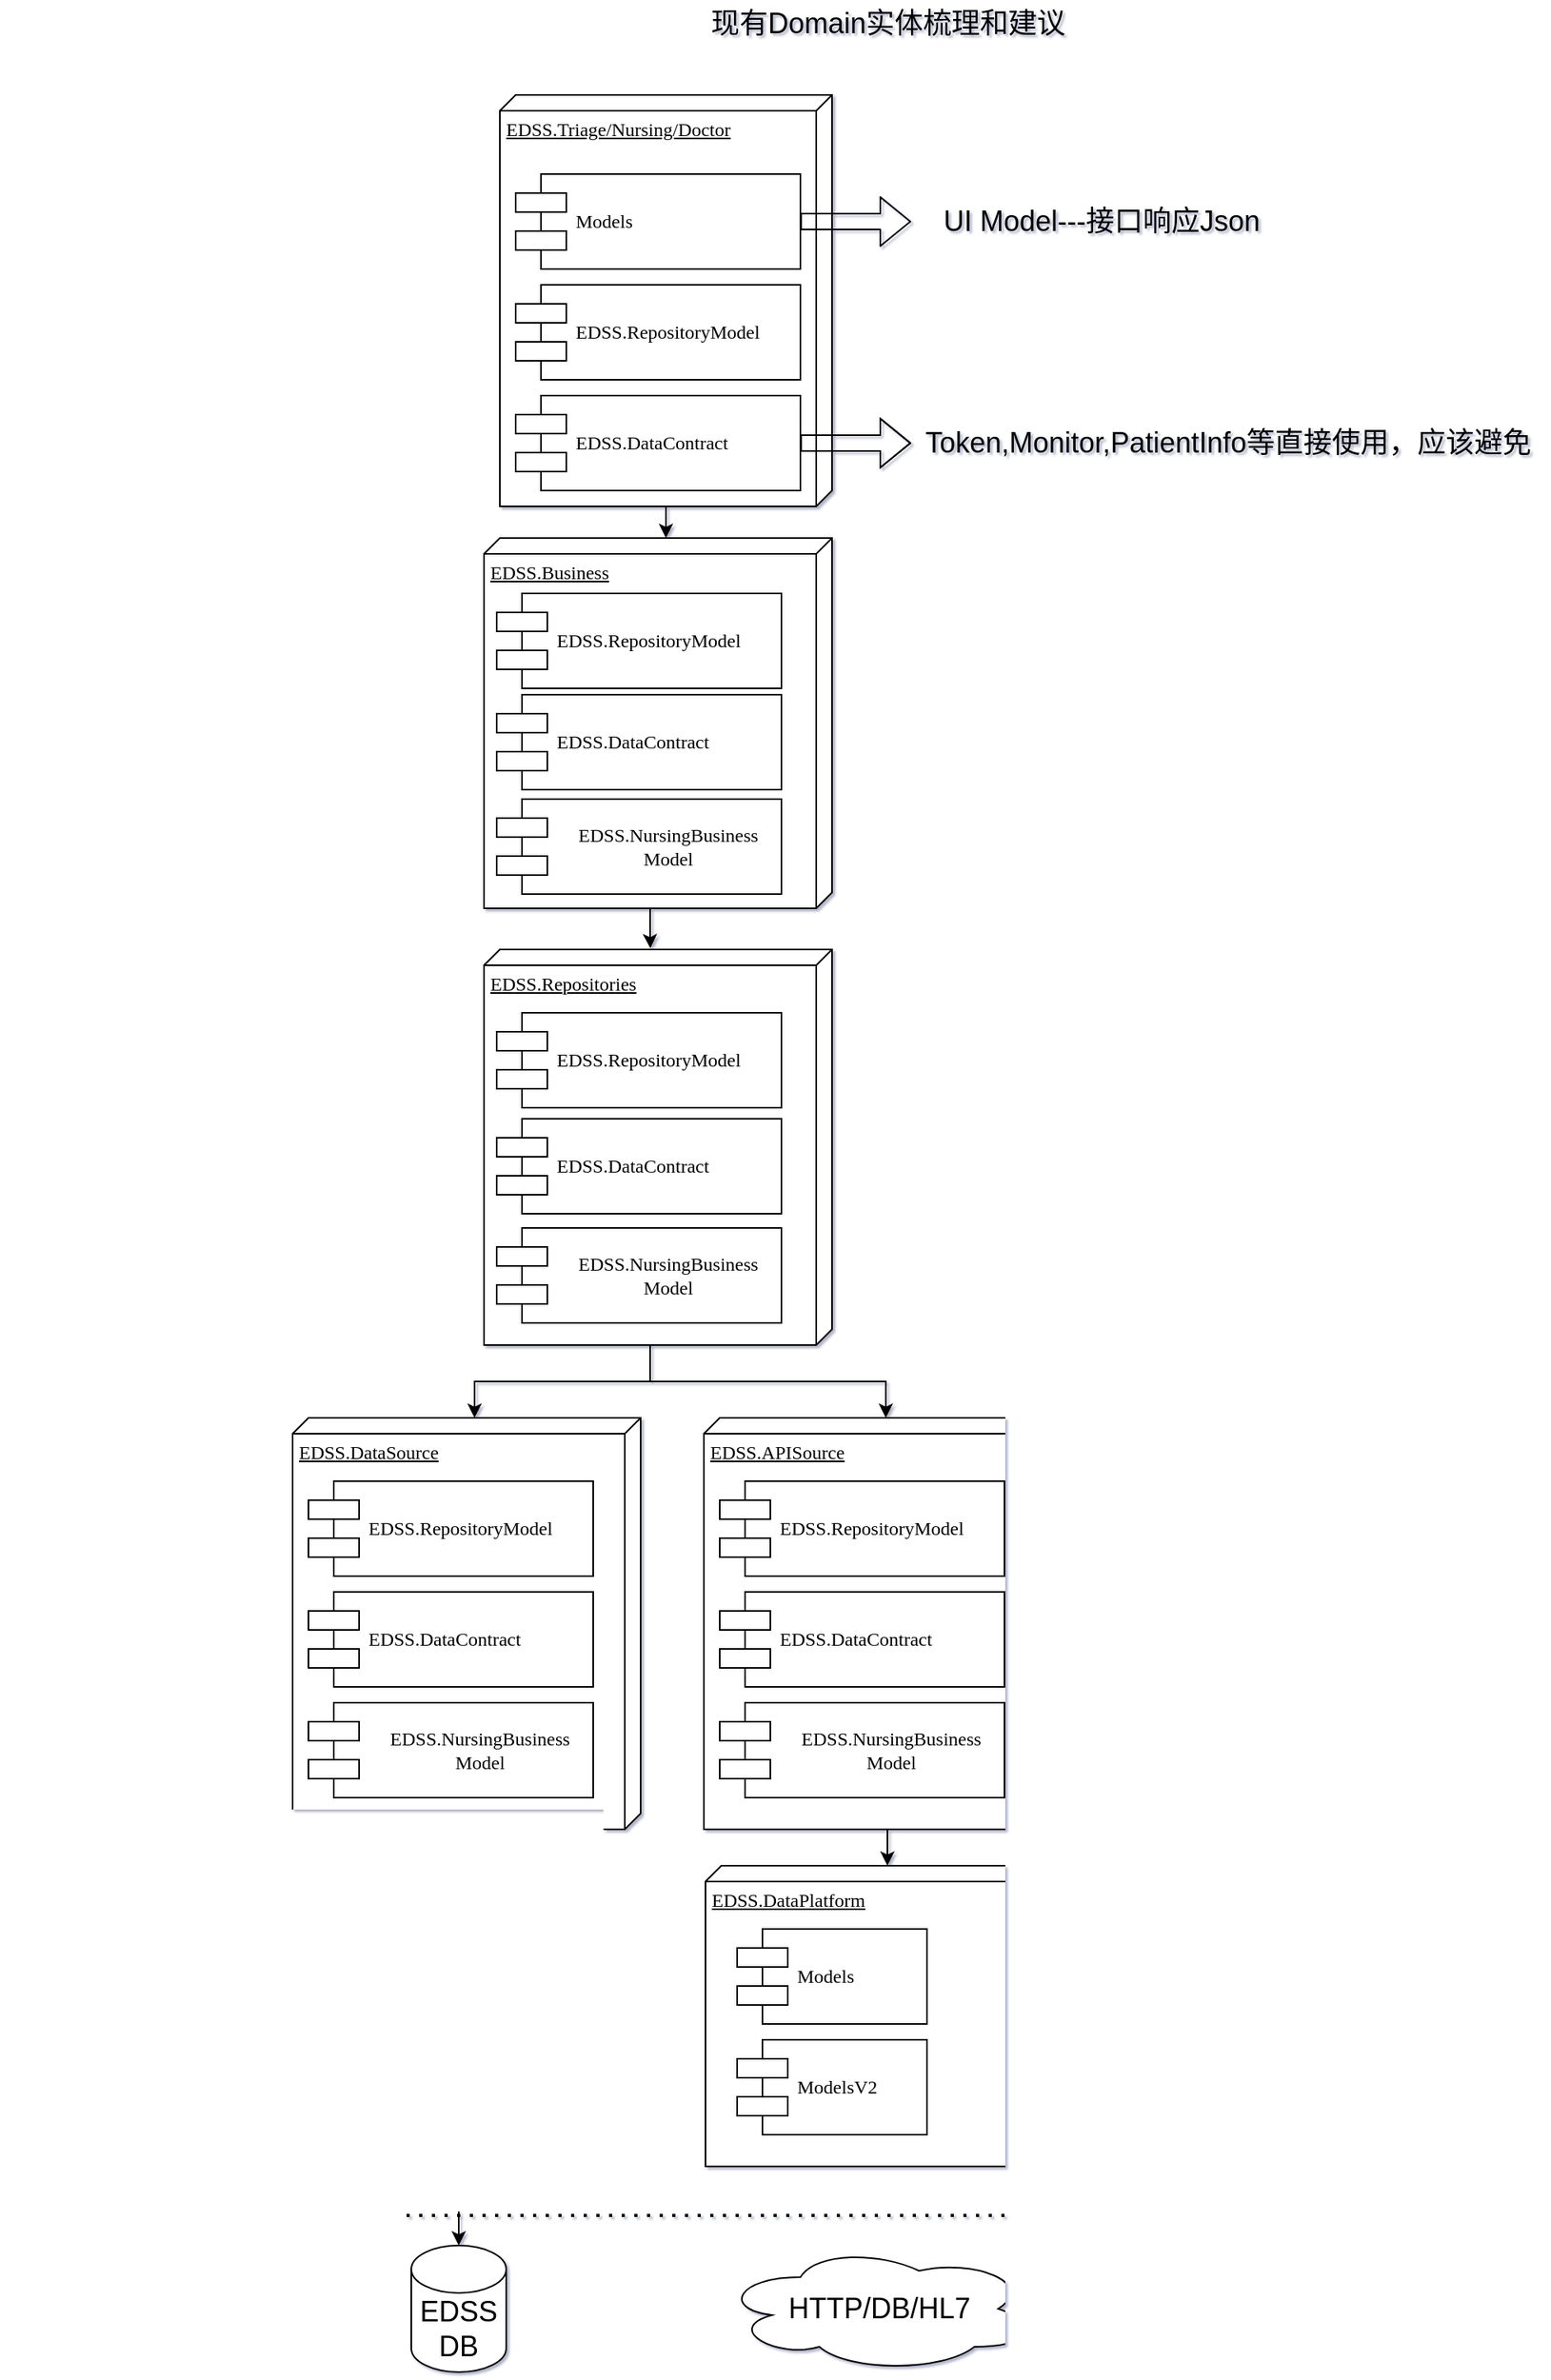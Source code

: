 <mxfile version="14.8.6" type="github">
  <diagram name="Page-1" id="5f0bae14-7c28-e335-631c-24af17079c00">
    <mxGraphModel dx="2138" dy="556" grid="1" gridSize="10" guides="1" tooltips="1" connect="1" arrows="1" fold="1" page="1" pageScale="1" pageWidth="1100" pageHeight="850" background="none" math="0" shadow="1">
      <root>
        <mxCell id="0" />
        <mxCell id="1" parent="0" />
        <mxCell id="Fejk4QI_jDKwbszipvCR-11" style="edgeStyle=orthogonalEdgeStyle;rounded=0;orthogonalLoop=1;jettySize=auto;html=1;exitX=0;exitY=0;exitDx=260;exitDy=110;exitPerimeter=0;entryX=0;entryY=0;entryDx=0;entryDy=105;entryPerimeter=0;" edge="1" parent="1" source="39150e848f15840c-1" target="Fejk4QI_jDKwbszipvCR-7">
          <mxGeometry relative="1" as="geometry">
            <mxPoint x="235" y="435" as="targetPoint" />
          </mxGeometry>
        </mxCell>
        <mxCell id="39150e848f15840c-1" value="EDSS.Triage/Nursing/Doctor" style="verticalAlign=top;align=left;spacingTop=8;spacingLeft=2;spacingRight=12;shape=cube;size=10;direction=south;fontStyle=4;html=1;rounded=0;shadow=0;comic=0;labelBackgroundColor=none;strokeWidth=1;fontFamily=Verdana;fontSize=12" parent="1" vertex="1">
          <mxGeometry x="130" y="60" width="210" height="260" as="geometry" />
        </mxCell>
        <mxCell id="39150e848f15840c-5" value="Models" style="shape=component;align=left;spacingLeft=36;rounded=0;shadow=0;comic=0;labelBackgroundColor=none;strokeWidth=1;fontFamily=Verdana;fontSize=12;html=1;" parent="1" vertex="1">
          <mxGeometry x="140" y="110" width="180" height="60" as="geometry" />
        </mxCell>
        <mxCell id="Fejk4QI_jDKwbszipvCR-18" style="edgeStyle=orthogonalEdgeStyle;rounded=0;orthogonalLoop=1;jettySize=auto;html=1;exitX=0;exitY=0;exitDx=130;exitDy=115;exitPerimeter=0;fontSize=18;entryX=0;entryY=0;entryDx=0;entryDy=105;entryPerimeter=0;" edge="1" parent="1" source="Fejk4QI_jDKwbszipvCR-1" target="Fejk4QI_jDKwbszipvCR-15">
          <mxGeometry relative="1" as="geometry">
            <mxPoint x="235" y="859" as="targetPoint" />
          </mxGeometry>
        </mxCell>
        <mxCell id="Fejk4QI_jDKwbszipvCR-19" style="edgeStyle=orthogonalEdgeStyle;rounded=0;orthogonalLoop=1;jettySize=auto;html=1;exitX=0;exitY=0;exitDx=130;exitDy=115;exitPerimeter=0;entryX=0;entryY=0;entryDx=0;entryDy=105;entryPerimeter=0;fontSize=18;" edge="1" parent="1" source="Fejk4QI_jDKwbszipvCR-1" target="Fejk4QI_jDKwbszipvCR-4">
          <mxGeometry relative="1" as="geometry" />
        </mxCell>
        <mxCell id="Fejk4QI_jDKwbszipvCR-1" value="EDSS.Repositories" style="verticalAlign=top;align=left;spacingTop=8;spacingLeft=2;spacingRight=12;shape=cube;size=10;direction=south;fontStyle=4;html=1;rounded=0;shadow=0;comic=0;labelBackgroundColor=none;strokeWidth=1;fontFamily=Verdana;fontSize=12" vertex="1" parent="1">
          <mxGeometry x="120" y="600" width="220" height="250" as="geometry" />
        </mxCell>
        <mxCell id="Fejk4QI_jDKwbszipvCR-2" value="EDSS.RepositoryModel" style="shape=component;align=left;spacingLeft=36;rounded=0;shadow=0;comic=0;labelBackgroundColor=none;strokeWidth=1;fontFamily=Verdana;fontSize=12;html=1;" vertex="1" parent="1">
          <mxGeometry x="128" y="640" width="180" height="60" as="geometry" />
        </mxCell>
        <mxCell id="Fejk4QI_jDKwbszipvCR-3" value="EDSS.DataPlatform" style="verticalAlign=top;align=left;spacingTop=8;spacingLeft=2;spacingRight=12;shape=cube;size=10;direction=south;fontStyle=4;html=1;rounded=0;shadow=0;comic=0;labelBackgroundColor=none;strokeWidth=1;fontFamily=Verdana;fontSize=12" vertex="1" parent="1">
          <mxGeometry x="260" y="1179" width="220" height="190" as="geometry" />
        </mxCell>
        <mxCell id="Fejk4QI_jDKwbszipvCR-28" style="edgeStyle=orthogonalEdgeStyle;rounded=0;orthogonalLoop=1;jettySize=auto;html=1;exitX=0;exitY=0;exitDx=260;exitDy=115;exitPerimeter=0;entryX=0;entryY=0;entryDx=0;entryDy=105;entryPerimeter=0;fontSize=18;" edge="1" parent="1" source="Fejk4QI_jDKwbszipvCR-4" target="Fejk4QI_jDKwbszipvCR-3">
          <mxGeometry relative="1" as="geometry" />
        </mxCell>
        <mxCell id="Fejk4QI_jDKwbszipvCR-4" value="EDSS.APISource" style="verticalAlign=top;align=left;spacingTop=8;spacingLeft=2;spacingRight=12;shape=cube;size=10;direction=south;fontStyle=4;html=1;rounded=0;shadow=0;comic=0;labelBackgroundColor=none;strokeWidth=1;fontFamily=Verdana;fontSize=12" vertex="1" parent="1">
          <mxGeometry x="259" y="896" width="220" height="260" as="geometry" />
        </mxCell>
        <mxCell id="Fejk4QI_jDKwbszipvCR-5" value="Models" style="shape=component;align=left;spacingLeft=36;rounded=0;shadow=0;comic=0;labelBackgroundColor=none;strokeWidth=1;fontFamily=Verdana;fontSize=12;html=1;" vertex="1" parent="1">
          <mxGeometry x="280" y="1219" width="120" height="60" as="geometry" />
        </mxCell>
        <mxCell id="Fejk4QI_jDKwbszipvCR-6" value="EDSS.RepositoryModel" style="shape=component;align=left;spacingLeft=36;rounded=0;shadow=0;comic=0;labelBackgroundColor=none;strokeWidth=1;fontFamily=Verdana;fontSize=12;html=1;" vertex="1" parent="1">
          <mxGeometry x="269" y="936" width="180" height="60" as="geometry" />
        </mxCell>
        <mxCell id="Fejk4QI_jDKwbszipvCR-14" style="edgeStyle=orthogonalEdgeStyle;rounded=0;orthogonalLoop=1;jettySize=auto;html=1;exitX=0;exitY=0;exitDx=130;exitDy=115;exitPerimeter=0;entryX=-0.003;entryY=0.522;entryDx=0;entryDy=0;entryPerimeter=0;fontSize=18;" edge="1" parent="1" source="Fejk4QI_jDKwbszipvCR-7" target="Fejk4QI_jDKwbszipvCR-1">
          <mxGeometry relative="1" as="geometry" />
        </mxCell>
        <mxCell id="Fejk4QI_jDKwbszipvCR-7" value="EDSS.Business" style="verticalAlign=top;align=left;spacingTop=8;spacingLeft=2;spacingRight=12;shape=cube;size=10;direction=south;fontStyle=4;html=1;rounded=0;shadow=0;comic=0;labelBackgroundColor=none;strokeWidth=1;fontFamily=Verdana;fontSize=12" vertex="1" parent="1">
          <mxGeometry x="120" y="340" width="220" height="234" as="geometry" />
        </mxCell>
        <mxCell id="Fejk4QI_jDKwbszipvCR-9" value="EDSS.RepositoryModel" style="shape=component;align=left;spacingLeft=36;rounded=0;shadow=0;comic=0;labelBackgroundColor=none;strokeWidth=1;fontFamily=Verdana;fontSize=12;html=1;" vertex="1" parent="1">
          <mxGeometry x="128" y="375" width="180" height="60" as="geometry" />
        </mxCell>
        <mxCell id="Fejk4QI_jDKwbszipvCR-10" value="EDSS.RepositoryModel" style="shape=component;align=left;spacingLeft=36;rounded=0;shadow=0;comic=0;labelBackgroundColor=none;strokeWidth=1;fontFamily=Verdana;fontSize=12;html=1;" vertex="1" parent="1">
          <mxGeometry x="140" y="180" width="180" height="60" as="geometry" />
        </mxCell>
        <mxCell id="Fejk4QI_jDKwbszipvCR-33" style="edgeStyle=orthogonalEdgeStyle;shape=flexArrow;rounded=0;orthogonalLoop=1;jettySize=auto;html=1;exitX=1;exitY=0.5;exitDx=0;exitDy=0;fontSize=18;" edge="1" parent="1" source="Fejk4QI_jDKwbszipvCR-12">
          <mxGeometry relative="1" as="geometry">
            <mxPoint x="390" y="280" as="targetPoint" />
          </mxGeometry>
        </mxCell>
        <mxCell id="Fejk4QI_jDKwbszipvCR-12" value="EDSS.DataContract" style="shape=component;align=left;spacingLeft=36;rounded=0;shadow=0;comic=0;labelBackgroundColor=none;strokeWidth=1;fontFamily=Verdana;fontSize=12;html=1;" vertex="1" parent="1">
          <mxGeometry x="140" y="250" width="180" height="60" as="geometry" />
        </mxCell>
        <mxCell id="Fejk4QI_jDKwbszipvCR-13" value="现有Domain实体梳理和建议" style="text;html=1;resizable=0;autosize=1;align=center;verticalAlign=middle;points=[];fillColor=none;strokeColor=none;rounded=0;fontSize=18;" vertex="1" parent="1">
          <mxGeometry x="255" width="240" height="30" as="geometry" />
        </mxCell>
        <mxCell id="Fejk4QI_jDKwbszipvCR-24" style="edgeStyle=orthogonalEdgeStyle;rounded=0;orthogonalLoop=1;jettySize=auto;html=1;exitX=0;exitY=0;exitDx=260;exitDy=115;exitPerimeter=0;entryX=0.5;entryY=0;entryDx=0;entryDy=0;entryPerimeter=0;fontSize=18;" edge="1" parent="1" source="Fejk4QI_jDKwbszipvCR-15" target="Fejk4QI_jDKwbszipvCR-23">
          <mxGeometry relative="1" as="geometry" />
        </mxCell>
        <mxCell id="Fejk4QI_jDKwbszipvCR-15" value="EDSS.DataSource" style="verticalAlign=top;align=left;spacingTop=8;spacingLeft=2;spacingRight=12;shape=cube;size=10;direction=south;fontStyle=4;html=1;rounded=0;shadow=0;comic=0;labelBackgroundColor=none;strokeWidth=1;fontFamily=Verdana;fontSize=12" vertex="1" parent="1">
          <mxGeometry x="-1" y="896" width="220" height="260" as="geometry" />
        </mxCell>
        <mxCell id="Fejk4QI_jDKwbszipvCR-16" value="EDSS.RepositoryModel" style="shape=component;align=left;spacingLeft=36;rounded=0;shadow=0;comic=0;labelBackgroundColor=none;strokeWidth=1;fontFamily=Verdana;fontSize=12;html=1;" vertex="1" parent="1">
          <mxGeometry x="9" y="936" width="180" height="60" as="geometry" />
        </mxCell>
        <mxCell id="Fejk4QI_jDKwbszipvCR-20" value="EDSS.DataContract" style="shape=component;align=left;spacingLeft=36;rounded=0;shadow=0;comic=0;labelBackgroundColor=none;strokeWidth=1;fontFamily=Verdana;fontSize=12;html=1;" vertex="1" parent="1">
          <mxGeometry x="9" y="1006" width="180" height="60" as="geometry" />
        </mxCell>
        <mxCell id="Fejk4QI_jDKwbszipvCR-21" value="EDSS.NursingBusiness&lt;br&gt;Model" style="shape=component;align=center;spacingLeft=36;rounded=0;shadow=0;comic=0;labelBackgroundColor=none;strokeWidth=1;fontFamily=Verdana;fontSize=12;html=1;" vertex="1" parent="1">
          <mxGeometry x="9" y="1076" width="180" height="60" as="geometry" />
        </mxCell>
        <mxCell id="Fejk4QI_jDKwbszipvCR-23" value="EDSS&lt;br&gt;DB" style="shape=cylinder3;whiteSpace=wrap;html=1;boundedLbl=1;backgroundOutline=1;size=15;fontSize=18;align=center;" vertex="1" parent="1">
          <mxGeometry x="74" y="1419" width="60" height="80" as="geometry" />
        </mxCell>
        <mxCell id="Fejk4QI_jDKwbszipvCR-26" value="EDSS.DataContract" style="shape=component;align=left;spacingLeft=36;rounded=0;shadow=0;comic=0;labelBackgroundColor=none;strokeWidth=1;fontFamily=Verdana;fontSize=12;html=1;" vertex="1" parent="1">
          <mxGeometry x="269" y="1006" width="180" height="60" as="geometry" />
        </mxCell>
        <mxCell id="Fejk4QI_jDKwbszipvCR-27" value="EDSS.NursingBusiness&lt;br&gt;Model" style="shape=component;align=center;spacingLeft=36;rounded=0;shadow=0;comic=0;labelBackgroundColor=none;strokeWidth=1;fontFamily=Verdana;fontSize=12;html=1;" vertex="1" parent="1">
          <mxGeometry x="269" y="1076" width="180" height="60" as="geometry" />
        </mxCell>
        <mxCell id="Fejk4QI_jDKwbszipvCR-29" value="ModelsV2" style="shape=component;align=left;spacingLeft=36;rounded=0;shadow=0;comic=0;labelBackgroundColor=none;strokeWidth=1;fontFamily=Verdana;fontSize=12;html=1;" vertex="1" parent="1">
          <mxGeometry x="280" y="1289" width="120" height="60" as="geometry" />
        </mxCell>
        <mxCell id="Fejk4QI_jDKwbszipvCR-30" value="HTTP/DB/HL7" style="ellipse;shape=cloud;whiteSpace=wrap;html=1;fontSize=18;align=center;" vertex="1" parent="1">
          <mxGeometry x="270" y="1419" width="200" height="80" as="geometry" />
        </mxCell>
        <mxCell id="Fejk4QI_jDKwbszipvCR-31" value="" style="endArrow=none;dashed=1;html=1;dashPattern=1 3;strokeWidth=2;fontSize=18;" edge="1" parent="1">
          <mxGeometry width="50" height="50" relative="1" as="geometry">
            <mxPoint x="-185" y="1400" as="sourcePoint" />
            <mxPoint x="645" y="1400" as="targetPoint" />
          </mxGeometry>
        </mxCell>
        <mxCell id="Fejk4QI_jDKwbszipvCR-32" value="Token,Monitor,PatientInfo等直接使用，应该避免" style="text;html=1;resizable=0;autosize=1;align=center;verticalAlign=middle;points=[];fillColor=none;strokeColor=none;rounded=0;fontSize=18;" vertex="1" parent="1">
          <mxGeometry x="390" y="265" width="400" height="30" as="geometry" />
        </mxCell>
        <mxCell id="Fejk4QI_jDKwbszipvCR-34" value="EDSS.DataContract" style="shape=component;align=left;spacingLeft=36;rounded=0;shadow=0;comic=0;labelBackgroundColor=none;strokeWidth=1;fontFamily=Verdana;fontSize=12;html=1;" vertex="1" parent="1">
          <mxGeometry x="128" y="439" width="180" height="60" as="geometry" />
        </mxCell>
        <mxCell id="Fejk4QI_jDKwbszipvCR-35" value="EDSS.DataContract" style="shape=component;align=left;spacingLeft=36;rounded=0;shadow=0;comic=0;labelBackgroundColor=none;strokeWidth=1;fontFamily=Verdana;fontSize=12;html=1;" vertex="1" parent="1">
          <mxGeometry x="128" y="707" width="180" height="60" as="geometry" />
        </mxCell>
        <mxCell id="Fejk4QI_jDKwbszipvCR-36" value="EDSS.NursingBusiness&lt;br&gt;Model" style="shape=component;align=center;spacingLeft=36;rounded=0;shadow=0;comic=0;labelBackgroundColor=none;strokeWidth=1;fontFamily=Verdana;fontSize=12;html=1;" vertex="1" parent="1">
          <mxGeometry x="128" y="776" width="180" height="60" as="geometry" />
        </mxCell>
        <mxCell id="Fejk4QI_jDKwbszipvCR-37" value="" style="shape=flexArrow;endArrow=classic;html=1;fontSize=18;" edge="1" parent="1" source="39150e848f15840c-5">
          <mxGeometry width="50" height="50" relative="1" as="geometry">
            <mxPoint x="400" y="160" as="sourcePoint" />
            <mxPoint x="390" y="140" as="targetPoint" />
          </mxGeometry>
        </mxCell>
        <mxCell id="Fejk4QI_jDKwbszipvCR-38" value="UI Model---接口响应Json" style="text;html=1;resizable=0;autosize=1;align=center;verticalAlign=middle;points=[];fillColor=none;strokeColor=none;rounded=0;fontSize=18;" vertex="1" parent="1">
          <mxGeometry x="400" y="125" width="220" height="30" as="geometry" />
        </mxCell>
        <mxCell id="Fejk4QI_jDKwbszipvCR-39" value="EDSS.NursingBusiness&lt;br&gt;Model" style="shape=component;align=center;spacingLeft=36;rounded=0;shadow=0;comic=0;labelBackgroundColor=none;strokeWidth=1;fontFamily=Verdana;fontSize=12;html=1;" vertex="1" parent="1">
          <mxGeometry x="128" y="505" width="180" height="60" as="geometry" />
        </mxCell>
      </root>
    </mxGraphModel>
  </diagram>
</mxfile>
